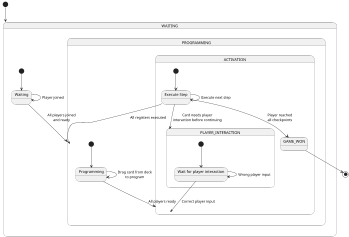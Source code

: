 @startuml
'https://plantuml.com/state-diagram

scale 350 width

[*] --> WAITING

state WAITING {
    [*] --> Waiting
    Waiting --> Waiting : Player joined
    Waiting --> PROGRAMMING : All players joined\nand ready
}

state PROGRAMMING {
    [*] --> Programming
    Programming --> Programming : Drag card from deck\nto program
    Programming --> ACTIVATION : All players ready
}

state ACTIVATION {
    state "Execute Step" as ExecuteStep
    [*] --> ExecuteStep
    ExecuteStep --> ExecuteStep : Execute next step
    ExecuteStep --> PLAYER_INTERACTION : Card needs player\ninteraction before continuing
    ExecuteStep --> PROGRAMMING : All registers executed
    ExecuteStep --> GAME_WON : Player reached\nall checkpoints
}

state PLAYER_INTERACTION {
    state "Wait for player interaction" as WaitPlayer
    [*] --> WaitPlayer
    WaitPlayer --> WaitPlayer : Wrong player input
    WaitPlayer --> ACTIVATION : Correct player input
}

state GAME_WON {
}

GAME_WON --> [*]

@enduml